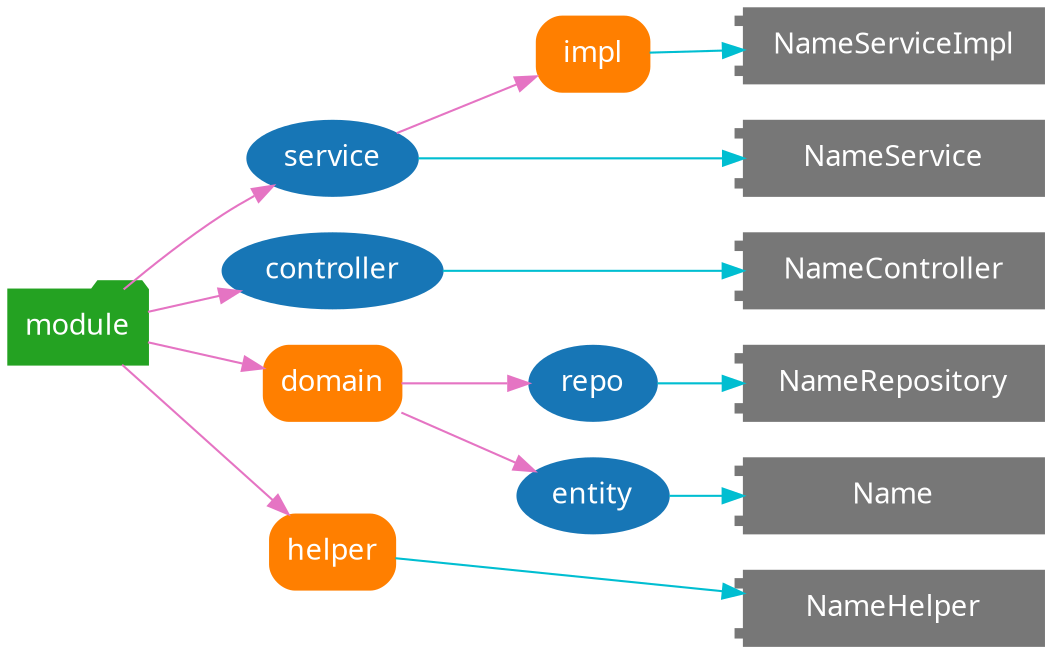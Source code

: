 digraph G {
  rankdir="LR"

  node [shape=folder, style=filled, color="#24a222", fontcolor="white", fontname="Helvetia"];
  module;

  node [shape=ellipse, style=filled, color="#1776b6"];
  service;
  controller;
  repository[label="repo"];
  entity;

  node [shape=box, style="filled,rounded", color="#ff7f00"];
  domain;
  helper;
  service_impl[label="impl"];

  {
    rank = "same";
    service; controller; domain; helper;
  }


  edge [style=solid, color="#e574c3"];
  module -> {domain, service, controller, helper};
  domain -> {entity, repository};
  service -> service_impl;

  node [shape=component, style=filled, color="#777777", width=2];
  {
    rank="same";
    Name;
    NameRepository;
    NameService;
    NameServiceImpl;
    NameController;
    NameHelper;
  }

  edge [shape=dot, style=solid, color="#00bed1"];
  entity -> Name;
  repository -> NameRepository;
  service -> NameService;
  service_impl -> NameServiceImpl;
  controller -> NameController;
  helper -> NameHelper;
}
